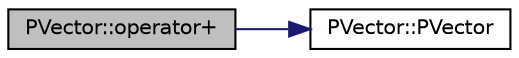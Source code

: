 digraph "PVector::operator+"
{
 // LATEX_PDF_SIZE
  edge [fontname="Helvetica",fontsize="10",labelfontname="Helvetica",labelfontsize="10"];
  node [fontname="Helvetica",fontsize="10",shape=record];
  rankdir="LR";
  Node1 [label="PVector::operator+",height=0.2,width=0.4,color="black", fillcolor="grey75", style="filled", fontcolor="black",tooltip=" "];
  Node1 -> Node2 [color="midnightblue",fontsize="10",style="solid"];
  Node2 [label="PVector::PVector",height=0.2,width=0.4,color="black", fillcolor="white", style="filled",URL="$class_p_vector.html#aa3f2e34d647c13d05b8a318c128de955",tooltip="creates a 2D Point-Vector at (NAN | NAN)"];
}
